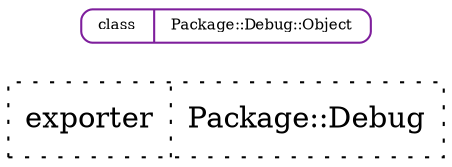 strict digraph Perl {
	graph [compound=1, concentrate=1, overlap=false, rankdir=LR, ranksep=1, smoothing=triangle, splines=spline];
	node [label="\N", shape=record, style=dotted];
	edge [minlen=1];
	"Package::Debug" [label="{{<port1> exporter}|<port2> Package::Debug}"];
	"Package::Debug::Object" [label="{{<port1> class}|<port2> Package::Debug::Object}", shape=Mrecord, style=solid, color="#7e1e9c", fontsize=7, height="0.1"];
}
